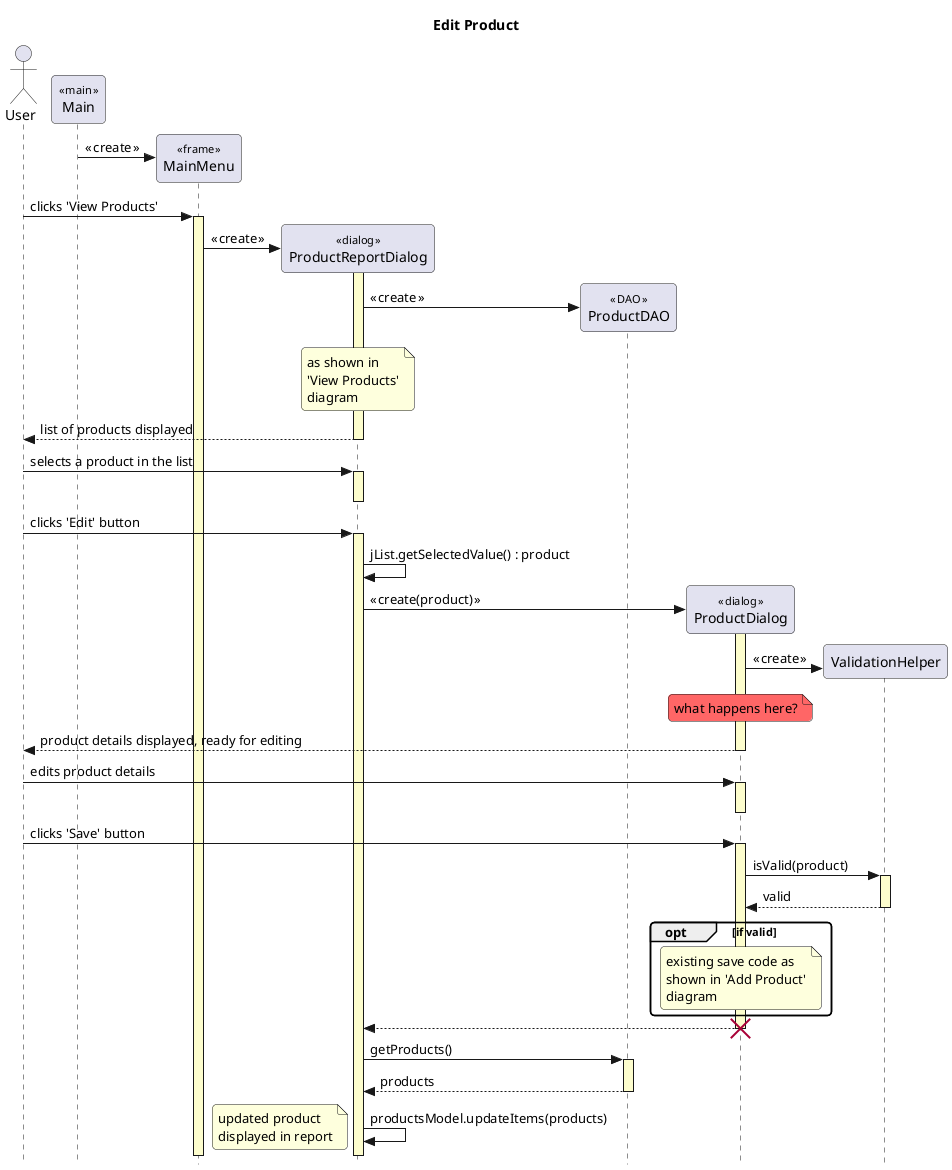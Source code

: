 @startuml
 
' style tweaks to make the diagram a little more readable
skinparam {
	Style strictuml
	RoundCorner 8
 
	Sequence {
		' make activations yellow too
		LifeLineBackgroundColor #FDFDCD
 
		' make stereotypes less ugly
		Stereotype {
			Font {
				Size 11
				Style plain
			}
		}
	}
 
	DatabaseBorderColor #A80036
 
}
 
title Edit Product
 
actor User as user
participant "Main" as main << main >>
participant "MainMenu" as menu << frame >>
participant "ProductReportDialog" as report << dialog >>
participant "ProductDAO" as dao << DAO >>
participant "ProductDialog" as editor << dialog >>
participant "ValidationHelper" as validator
 
create menu
main -> menu : « create »
 
user -> menu : clicks 'View Products'
activate menu
 
create report
menu -> report : « create »
 
activate report
create dao
report -> dao: « create »
 
 
note over report: as shown in\n'View Products'\ndiagram
user <-- report : list of products displayed
 
deactivate report
 
user -> report++ : selects a product in the list
report--
 
user -> report : clicks 'Edit' button
activate report
 
report -> report : jList.getSelectedValue() : product
 
create editor
report -> editor++ : « create(product) »
 
create validator
editor -> validator : « create »
 
 
 
 
' your code goes here
note over editor #FF6666 : what happens here?
 
 
 
 
 
 
 
 
user <-- editor : product details displayed, ready for editing
deactivate editor
 
user -> editor++ : edits product details
editor--
 
user -> editor : clicks 'Save' button
editor++
editor -> validator++ : isValid(product)
return valid
opt if valid
note over editor: existing save code as\nshown in 'Add Product'\ndiagram
end
editor --> report
editor--
destroy editor
 
report -> dao++ : getProducts()
return products
 
report -> report : productsModel.updateItems(products)
 
note left: updated product\ndisplayed in report
 
@enduml